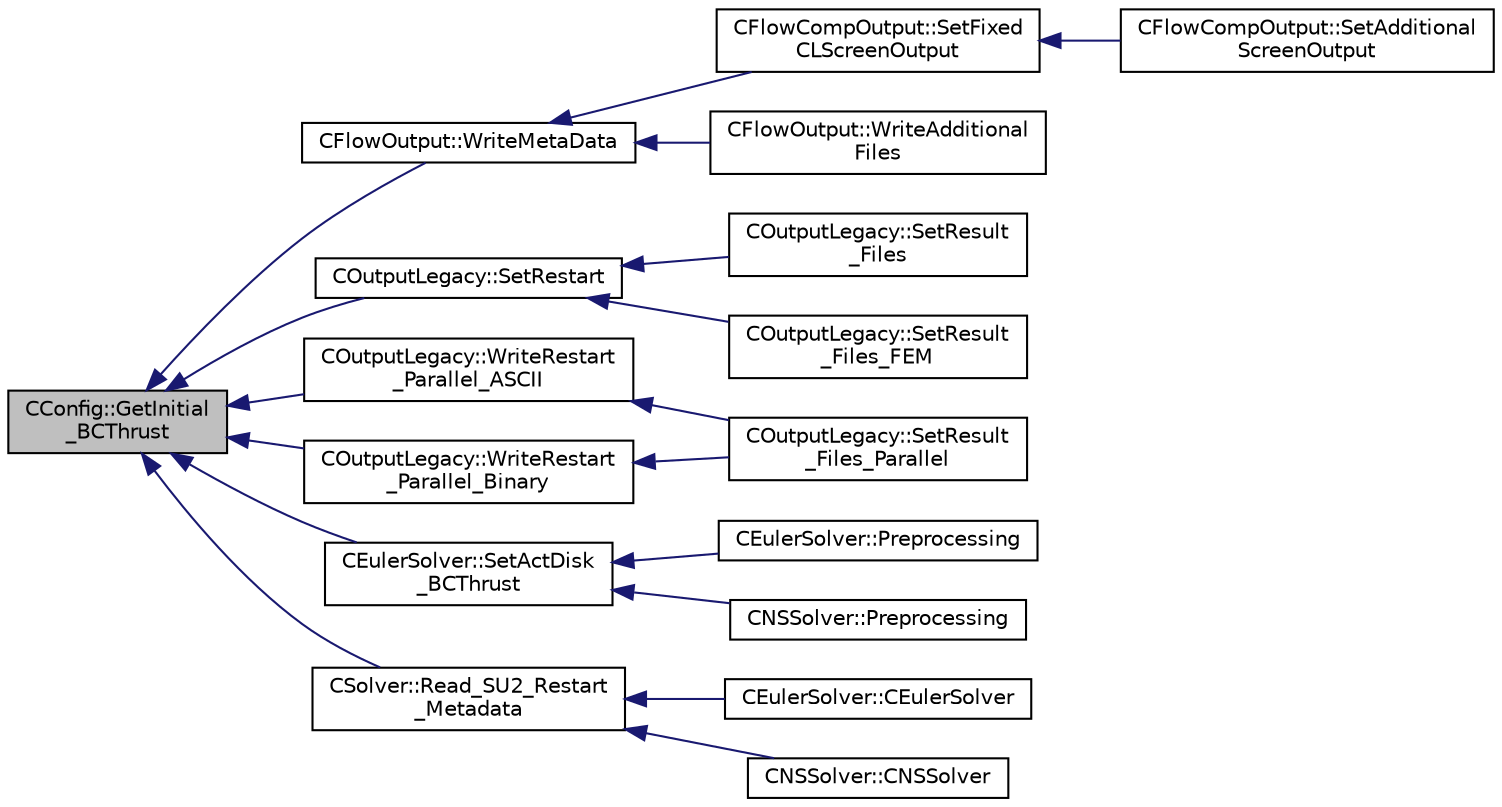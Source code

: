 digraph "CConfig::GetInitial_BCThrust"
{
  edge [fontname="Helvetica",fontsize="10",labelfontname="Helvetica",labelfontsize="10"];
  node [fontname="Helvetica",fontsize="10",shape=record];
  rankdir="LR";
  Node4234 [label="CConfig::GetInitial\l_BCThrust",height=0.2,width=0.4,color="black", fillcolor="grey75", style="filled", fontcolor="black"];
  Node4234 -> Node4235 [dir="back",color="midnightblue",fontsize="10",style="solid",fontname="Helvetica"];
  Node4235 [label="CFlowOutput::WriteMetaData",height=0.2,width=0.4,color="black", fillcolor="white", style="filled",URL="$class_c_flow_output.html#a9674c1e90c9e8e3a4fac08b20d5b6ac0",tooltip="Write information to meta data file. "];
  Node4235 -> Node4236 [dir="back",color="midnightblue",fontsize="10",style="solid",fontname="Helvetica"];
  Node4236 [label="CFlowCompOutput::SetFixed\lCLScreenOutput",height=0.2,width=0.4,color="black", fillcolor="white", style="filled",URL="$class_c_flow_comp_output.html#a5f8640bafa6e69a7681c8b26e1058cf8",tooltip="Write additional output for fixed CL mode. "];
  Node4236 -> Node4237 [dir="back",color="midnightblue",fontsize="10",style="solid",fontname="Helvetica"];
  Node4237 [label="CFlowCompOutput::SetAdditional\lScreenOutput",height=0.2,width=0.4,color="black", fillcolor="white", style="filled",URL="$class_c_flow_comp_output.html#a3f892f5388328b73fe4d70128ac06494",tooltip="Write any additional output defined for the current solver. "];
  Node4235 -> Node4238 [dir="back",color="midnightblue",fontsize="10",style="solid",fontname="Helvetica"];
  Node4238 [label="CFlowOutput::WriteAdditional\lFiles",height=0.2,width=0.4,color="black", fillcolor="white", style="filled",URL="$class_c_flow_output.html#aaac3fb7b2575967b157c306065ab1ea8",tooltip="Write any additional files defined for the current solver. "];
  Node4234 -> Node4239 [dir="back",color="midnightblue",fontsize="10",style="solid",fontname="Helvetica"];
  Node4239 [label="COutputLegacy::SetRestart",height=0.2,width=0.4,color="black", fillcolor="white", style="filled",URL="$class_c_output_legacy.html#adadfc4d06c13f5fa3d6c9e21688329f4",tooltip="Write a native SU2 restart file. "];
  Node4239 -> Node4240 [dir="back",color="midnightblue",fontsize="10",style="solid",fontname="Helvetica"];
  Node4240 [label="COutputLegacy::SetResult\l_Files",height=0.2,width=0.4,color="black", fillcolor="white", style="filled",URL="$class_c_output_legacy.html#aa817439538e8cf82f82acbfa0bf7e735",tooltip="Writes and organizes the all the output files, except the history one, for serial computations..."];
  Node4239 -> Node4241 [dir="back",color="midnightblue",fontsize="10",style="solid",fontname="Helvetica"];
  Node4241 [label="COutputLegacy::SetResult\l_Files_FEM",height=0.2,width=0.4,color="black", fillcolor="white", style="filled",URL="$class_c_output_legacy.html#a25b90eb5e2bd0f05f92a89f0768f2181",tooltip="Writes and organizes the all the output files, except the history one, for serial computations with t..."];
  Node4234 -> Node4242 [dir="back",color="midnightblue",fontsize="10",style="solid",fontname="Helvetica"];
  Node4242 [label="COutputLegacy::WriteRestart\l_Parallel_ASCII",height=0.2,width=0.4,color="black", fillcolor="white", style="filled",URL="$class_c_output_legacy.html#a6511b32d9b2fd3198c1de49256469fa0",tooltip="Write a native SU2 restart file (ASCII) in parallel. "];
  Node4242 -> Node4243 [dir="back",color="midnightblue",fontsize="10",style="solid",fontname="Helvetica"];
  Node4243 [label="COutputLegacy::SetResult\l_Files_Parallel",height=0.2,width=0.4,color="black", fillcolor="white", style="filled",URL="$class_c_output_legacy.html#a9e7832982d8237df4df455b027fd203b",tooltip="Writes and organizes the all the output files, except the history one, for parallel computations..."];
  Node4234 -> Node4244 [dir="back",color="midnightblue",fontsize="10",style="solid",fontname="Helvetica"];
  Node4244 [label="COutputLegacy::WriteRestart\l_Parallel_Binary",height=0.2,width=0.4,color="black", fillcolor="white", style="filled",URL="$class_c_output_legacy.html#a7bfa3a24fa48b0771e55199bf7ad7145",tooltip="Write a native SU2 restart file (binary) in parallel. "];
  Node4244 -> Node4243 [dir="back",color="midnightblue",fontsize="10",style="solid",fontname="Helvetica"];
  Node4234 -> Node4245 [dir="back",color="midnightblue",fontsize="10",style="solid",fontname="Helvetica"];
  Node4245 [label="CEulerSolver::SetActDisk\l_BCThrust",height=0.2,width=0.4,color="black", fillcolor="white", style="filled",URL="$class_c_euler_solver.html#a147d5ae75cf7de115e4be2c23ba95f6d",tooltip="Update the AoA and freestream velocity at the farfield. "];
  Node4245 -> Node4246 [dir="back",color="midnightblue",fontsize="10",style="solid",fontname="Helvetica"];
  Node4246 [label="CEulerSolver::Preprocessing",height=0.2,width=0.4,color="black", fillcolor="white", style="filled",URL="$class_c_euler_solver.html#a8b89e1bfce33284c2d8f5f00f82f3f3f",tooltip="Compute primitive variables and their gradients. "];
  Node4245 -> Node4247 [dir="back",color="midnightblue",fontsize="10",style="solid",fontname="Helvetica"];
  Node4247 [label="CNSSolver::Preprocessing",height=0.2,width=0.4,color="black", fillcolor="white", style="filled",URL="$class_c_n_s_solver.html#a028c83d18cf8520dff2f9628d8a04e4b",tooltip="Restart residual and compute gradients. "];
  Node4234 -> Node4248 [dir="back",color="midnightblue",fontsize="10",style="solid",fontname="Helvetica"];
  Node4248 [label="CSolver::Read_SU2_Restart\l_Metadata",height=0.2,width=0.4,color="black", fillcolor="white", style="filled",URL="$class_c_solver.html#a4591089e9efd66cf15c922bd7136d70e",tooltip="Read the metadata from a native SU2 restart file (ASCII or binary). "];
  Node4248 -> Node4249 [dir="back",color="midnightblue",fontsize="10",style="solid",fontname="Helvetica"];
  Node4249 [label="CEulerSolver::CEulerSolver",height=0.2,width=0.4,color="black", fillcolor="white", style="filled",URL="$class_c_euler_solver.html#ae1e74218b4e943111b100d7ddcbd4db9"];
  Node4248 -> Node4250 [dir="back",color="midnightblue",fontsize="10",style="solid",fontname="Helvetica"];
  Node4250 [label="CNSSolver::CNSSolver",height=0.2,width=0.4,color="black", fillcolor="white", style="filled",URL="$class_c_n_s_solver.html#a2a8ad49c42b4546696e631cf44b7788b"];
}
